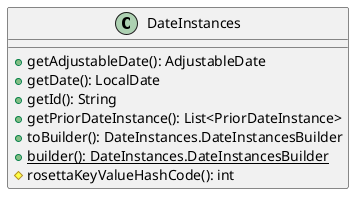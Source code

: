 @startuml

    class DateInstances [[DateInstances.html]] {
        +getAdjustableDate(): AdjustableDate
        +getDate(): LocalDate
        +getId(): String
        +getPriorDateInstance(): List<PriorDateInstance>
        +toBuilder(): DateInstances.DateInstancesBuilder
        {static} +builder(): DateInstances.DateInstancesBuilder
        #rosettaKeyValueHashCode(): int
    }

@enduml

